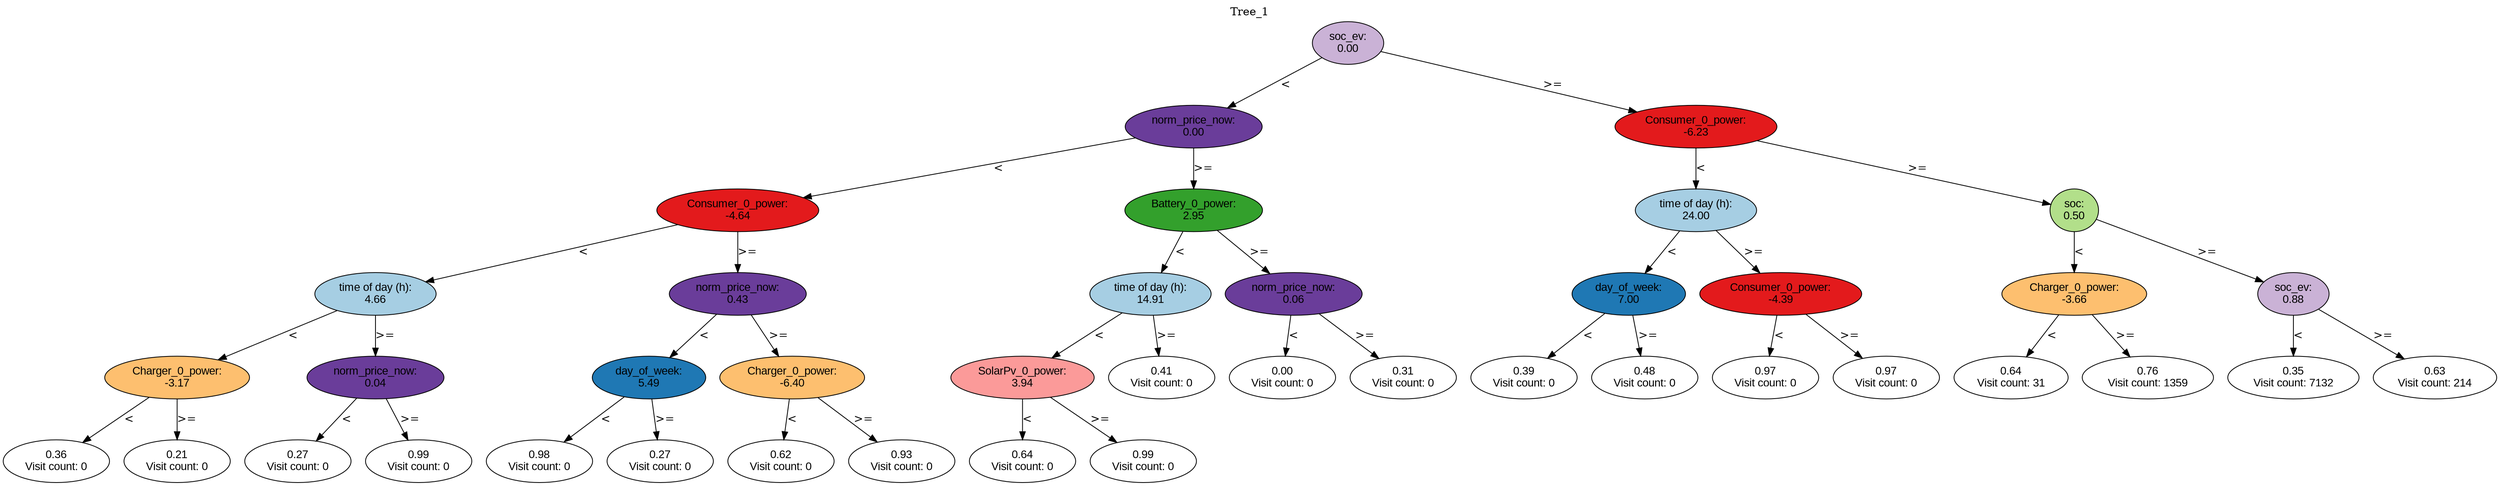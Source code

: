 digraph BST {
    node [fontname="Arial" style=filled colorscheme=paired12];
    0 [ label = "soc_ev:
0.00" fillcolor=9];
    1 [ label = "norm_price_now:
0.00" fillcolor=10];
    2 [ label = "Consumer_0_power:
-4.64" fillcolor=6];
    3 [ label = "time of day (h):
4.66" fillcolor=1];
    4 [ label = "Charger_0_power:
-3.17" fillcolor=7];
    5 [ label = "0.36
Visit count: 0" fillcolor=white];
    6 [ label = "0.21
Visit count: 0" fillcolor=white];
    7 [ label = "norm_price_now:
0.04" fillcolor=10];
    8 [ label = "0.27
Visit count: 0" fillcolor=white];
    9 [ label = "0.99
Visit count: 0" fillcolor=white];
    10 [ label = "norm_price_now:
0.43" fillcolor=10];
    11 [ label = "day_of_week:
5.49" fillcolor=2];
    12 [ label = "0.98
Visit count: 0" fillcolor=white];
    13 [ label = "0.27
Visit count: 0" fillcolor=white];
    14 [ label = "Charger_0_power:
-6.40" fillcolor=7];
    15 [ label = "0.62
Visit count: 0" fillcolor=white];
    16 [ label = "0.93
Visit count: 0" fillcolor=white];
    17 [ label = "Battery_0_power:
2.95" fillcolor=4];
    18 [ label = "time of day (h):
14.91" fillcolor=1];
    19 [ label = "SolarPv_0_power:
3.94" fillcolor=5];
    20 [ label = "0.64
Visit count: 0" fillcolor=white];
    21 [ label = "0.99
Visit count: 0" fillcolor=white];
    22 [ label = "0.41
Visit count: 0" fillcolor=white];
    23 [ label = "norm_price_now:
0.06" fillcolor=10];
    24 [ label = "0.00
Visit count: 0" fillcolor=white];
    25 [ label = "0.31
Visit count: 0" fillcolor=white];
    26 [ label = "Consumer_0_power:
-6.23" fillcolor=6];
    27 [ label = "time of day (h):
24.00" fillcolor=1];
    28 [ label = "day_of_week:
7.00" fillcolor=2];
    29 [ label = "0.39
Visit count: 0" fillcolor=white];
    30 [ label = "0.48
Visit count: 0" fillcolor=white];
    31 [ label = "Consumer_0_power:
-4.39" fillcolor=6];
    32 [ label = "0.97
Visit count: 0" fillcolor=white];
    33 [ label = "0.97
Visit count: 0" fillcolor=white];
    34 [ label = "soc:
0.50" fillcolor=3];
    35 [ label = "Charger_0_power:
-3.66" fillcolor=7];
    36 [ label = "0.64
Visit count: 31" fillcolor=white];
    37 [ label = "0.76
Visit count: 1359" fillcolor=white];
    38 [ label = "soc_ev:
0.88" fillcolor=9];
    39 [ label = "0.35
Visit count: 7132" fillcolor=white];
    40 [ label = "0.63
Visit count: 214" fillcolor=white];

    0  -> 1[ label = "<"];
    0  -> 26[ label = ">="];
    1  -> 2[ label = "<"];
    1  -> 17[ label = ">="];
    2  -> 3[ label = "<"];
    2  -> 10[ label = ">="];
    3  -> 4[ label = "<"];
    3  -> 7[ label = ">="];
    4  -> 5[ label = "<"];
    4  -> 6[ label = ">="];
    7  -> 8[ label = "<"];
    7  -> 9[ label = ">="];
    10  -> 11[ label = "<"];
    10  -> 14[ label = ">="];
    11  -> 12[ label = "<"];
    11  -> 13[ label = ">="];
    14  -> 15[ label = "<"];
    14  -> 16[ label = ">="];
    17  -> 18[ label = "<"];
    17  -> 23[ label = ">="];
    18  -> 19[ label = "<"];
    18  -> 22[ label = ">="];
    19  -> 20[ label = "<"];
    19  -> 21[ label = ">="];
    23  -> 24[ label = "<"];
    23  -> 25[ label = ">="];
    26  -> 27[ label = "<"];
    26  -> 34[ label = ">="];
    27  -> 28[ label = "<"];
    27  -> 31[ label = ">="];
    28  -> 29[ label = "<"];
    28  -> 30[ label = ">="];
    31  -> 32[ label = "<"];
    31  -> 33[ label = ">="];
    34  -> 35[ label = "<"];
    34  -> 38[ label = ">="];
    35  -> 36[ label = "<"];
    35  -> 37[ label = ">="];
    38  -> 39[ label = "<"];
    38  -> 40[ label = ">="];

    labelloc="t";
    label="Tree_1";
}